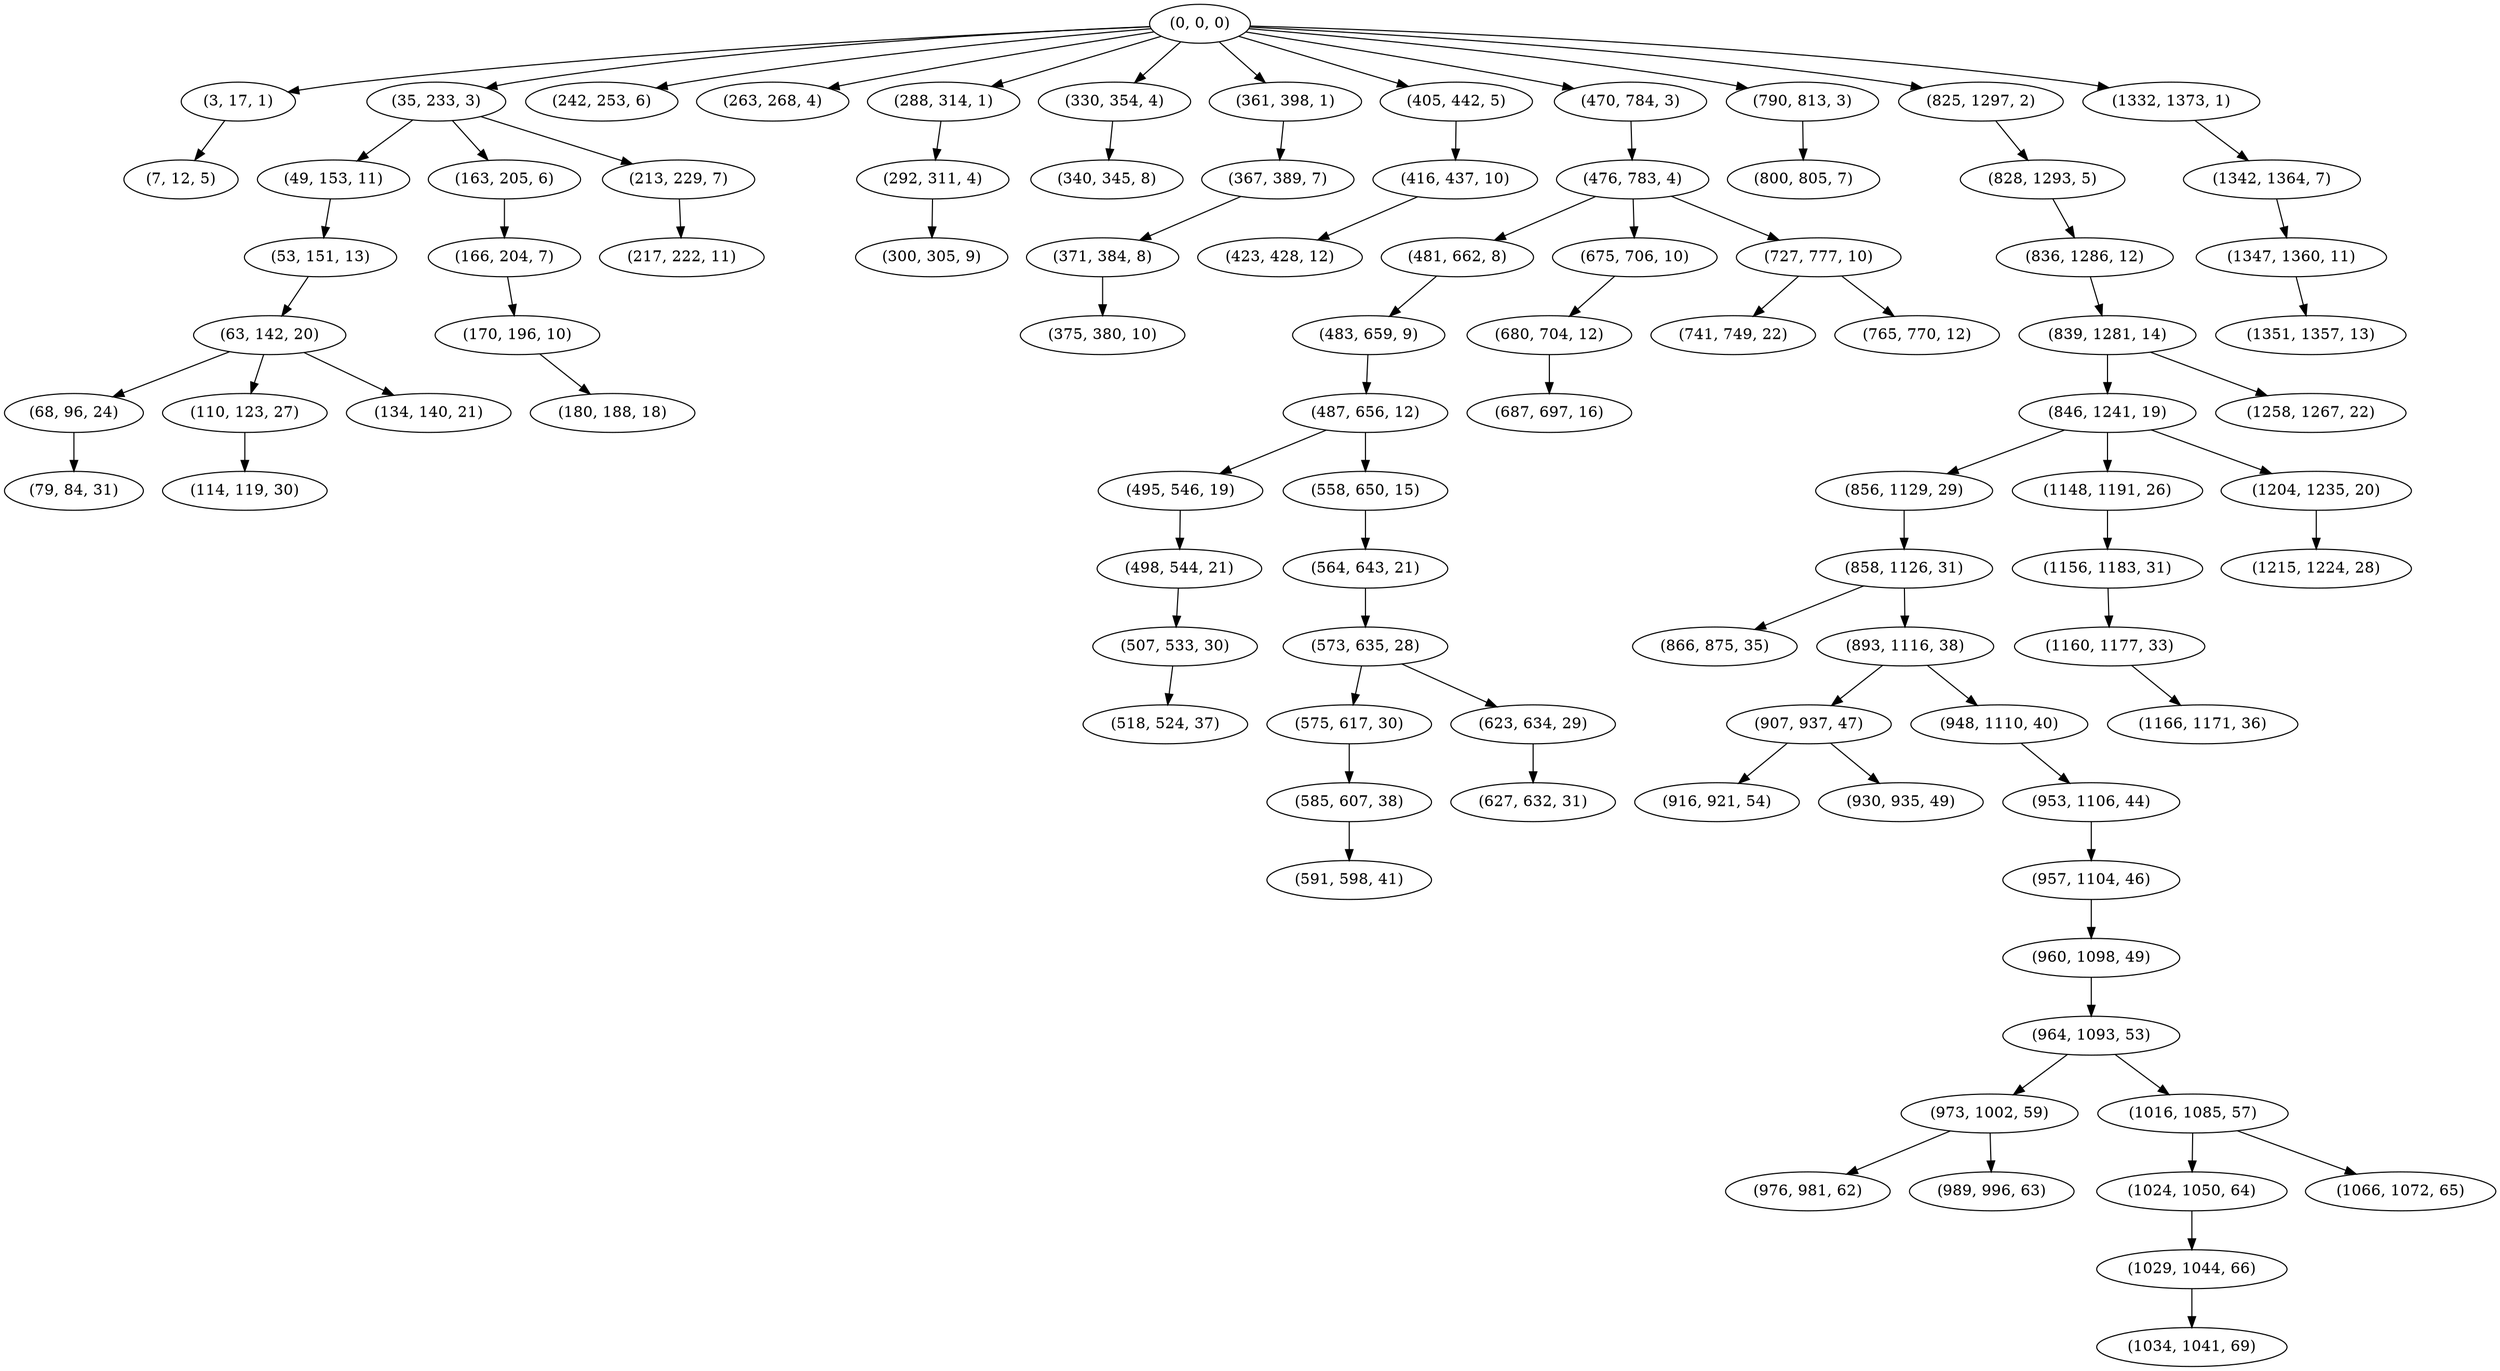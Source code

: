 digraph tree {
    "(0, 0, 0)";
    "(3, 17, 1)";
    "(7, 12, 5)";
    "(35, 233, 3)";
    "(49, 153, 11)";
    "(53, 151, 13)";
    "(63, 142, 20)";
    "(68, 96, 24)";
    "(79, 84, 31)";
    "(110, 123, 27)";
    "(114, 119, 30)";
    "(134, 140, 21)";
    "(163, 205, 6)";
    "(166, 204, 7)";
    "(170, 196, 10)";
    "(180, 188, 18)";
    "(213, 229, 7)";
    "(217, 222, 11)";
    "(242, 253, 6)";
    "(263, 268, 4)";
    "(288, 314, 1)";
    "(292, 311, 4)";
    "(300, 305, 9)";
    "(330, 354, 4)";
    "(340, 345, 8)";
    "(361, 398, 1)";
    "(367, 389, 7)";
    "(371, 384, 8)";
    "(375, 380, 10)";
    "(405, 442, 5)";
    "(416, 437, 10)";
    "(423, 428, 12)";
    "(470, 784, 3)";
    "(476, 783, 4)";
    "(481, 662, 8)";
    "(483, 659, 9)";
    "(487, 656, 12)";
    "(495, 546, 19)";
    "(498, 544, 21)";
    "(507, 533, 30)";
    "(518, 524, 37)";
    "(558, 650, 15)";
    "(564, 643, 21)";
    "(573, 635, 28)";
    "(575, 617, 30)";
    "(585, 607, 38)";
    "(591, 598, 41)";
    "(623, 634, 29)";
    "(627, 632, 31)";
    "(675, 706, 10)";
    "(680, 704, 12)";
    "(687, 697, 16)";
    "(727, 777, 10)";
    "(741, 749, 22)";
    "(765, 770, 12)";
    "(790, 813, 3)";
    "(800, 805, 7)";
    "(825, 1297, 2)";
    "(828, 1293, 5)";
    "(836, 1286, 12)";
    "(839, 1281, 14)";
    "(846, 1241, 19)";
    "(856, 1129, 29)";
    "(858, 1126, 31)";
    "(866, 875, 35)";
    "(893, 1116, 38)";
    "(907, 937, 47)";
    "(916, 921, 54)";
    "(930, 935, 49)";
    "(948, 1110, 40)";
    "(953, 1106, 44)";
    "(957, 1104, 46)";
    "(960, 1098, 49)";
    "(964, 1093, 53)";
    "(973, 1002, 59)";
    "(976, 981, 62)";
    "(989, 996, 63)";
    "(1016, 1085, 57)";
    "(1024, 1050, 64)";
    "(1029, 1044, 66)";
    "(1034, 1041, 69)";
    "(1066, 1072, 65)";
    "(1148, 1191, 26)";
    "(1156, 1183, 31)";
    "(1160, 1177, 33)";
    "(1166, 1171, 36)";
    "(1204, 1235, 20)";
    "(1215, 1224, 28)";
    "(1258, 1267, 22)";
    "(1332, 1373, 1)";
    "(1342, 1364, 7)";
    "(1347, 1360, 11)";
    "(1351, 1357, 13)";
    "(0, 0, 0)" -> "(3, 17, 1)";
    "(0, 0, 0)" -> "(35, 233, 3)";
    "(0, 0, 0)" -> "(242, 253, 6)";
    "(0, 0, 0)" -> "(263, 268, 4)";
    "(0, 0, 0)" -> "(288, 314, 1)";
    "(0, 0, 0)" -> "(330, 354, 4)";
    "(0, 0, 0)" -> "(361, 398, 1)";
    "(0, 0, 0)" -> "(405, 442, 5)";
    "(0, 0, 0)" -> "(470, 784, 3)";
    "(0, 0, 0)" -> "(790, 813, 3)";
    "(0, 0, 0)" -> "(825, 1297, 2)";
    "(0, 0, 0)" -> "(1332, 1373, 1)";
    "(3, 17, 1)" -> "(7, 12, 5)";
    "(35, 233, 3)" -> "(49, 153, 11)";
    "(35, 233, 3)" -> "(163, 205, 6)";
    "(35, 233, 3)" -> "(213, 229, 7)";
    "(49, 153, 11)" -> "(53, 151, 13)";
    "(53, 151, 13)" -> "(63, 142, 20)";
    "(63, 142, 20)" -> "(68, 96, 24)";
    "(63, 142, 20)" -> "(110, 123, 27)";
    "(63, 142, 20)" -> "(134, 140, 21)";
    "(68, 96, 24)" -> "(79, 84, 31)";
    "(110, 123, 27)" -> "(114, 119, 30)";
    "(163, 205, 6)" -> "(166, 204, 7)";
    "(166, 204, 7)" -> "(170, 196, 10)";
    "(170, 196, 10)" -> "(180, 188, 18)";
    "(213, 229, 7)" -> "(217, 222, 11)";
    "(288, 314, 1)" -> "(292, 311, 4)";
    "(292, 311, 4)" -> "(300, 305, 9)";
    "(330, 354, 4)" -> "(340, 345, 8)";
    "(361, 398, 1)" -> "(367, 389, 7)";
    "(367, 389, 7)" -> "(371, 384, 8)";
    "(371, 384, 8)" -> "(375, 380, 10)";
    "(405, 442, 5)" -> "(416, 437, 10)";
    "(416, 437, 10)" -> "(423, 428, 12)";
    "(470, 784, 3)" -> "(476, 783, 4)";
    "(476, 783, 4)" -> "(481, 662, 8)";
    "(476, 783, 4)" -> "(675, 706, 10)";
    "(476, 783, 4)" -> "(727, 777, 10)";
    "(481, 662, 8)" -> "(483, 659, 9)";
    "(483, 659, 9)" -> "(487, 656, 12)";
    "(487, 656, 12)" -> "(495, 546, 19)";
    "(487, 656, 12)" -> "(558, 650, 15)";
    "(495, 546, 19)" -> "(498, 544, 21)";
    "(498, 544, 21)" -> "(507, 533, 30)";
    "(507, 533, 30)" -> "(518, 524, 37)";
    "(558, 650, 15)" -> "(564, 643, 21)";
    "(564, 643, 21)" -> "(573, 635, 28)";
    "(573, 635, 28)" -> "(575, 617, 30)";
    "(573, 635, 28)" -> "(623, 634, 29)";
    "(575, 617, 30)" -> "(585, 607, 38)";
    "(585, 607, 38)" -> "(591, 598, 41)";
    "(623, 634, 29)" -> "(627, 632, 31)";
    "(675, 706, 10)" -> "(680, 704, 12)";
    "(680, 704, 12)" -> "(687, 697, 16)";
    "(727, 777, 10)" -> "(741, 749, 22)";
    "(727, 777, 10)" -> "(765, 770, 12)";
    "(790, 813, 3)" -> "(800, 805, 7)";
    "(825, 1297, 2)" -> "(828, 1293, 5)";
    "(828, 1293, 5)" -> "(836, 1286, 12)";
    "(836, 1286, 12)" -> "(839, 1281, 14)";
    "(839, 1281, 14)" -> "(846, 1241, 19)";
    "(839, 1281, 14)" -> "(1258, 1267, 22)";
    "(846, 1241, 19)" -> "(856, 1129, 29)";
    "(846, 1241, 19)" -> "(1148, 1191, 26)";
    "(846, 1241, 19)" -> "(1204, 1235, 20)";
    "(856, 1129, 29)" -> "(858, 1126, 31)";
    "(858, 1126, 31)" -> "(866, 875, 35)";
    "(858, 1126, 31)" -> "(893, 1116, 38)";
    "(893, 1116, 38)" -> "(907, 937, 47)";
    "(893, 1116, 38)" -> "(948, 1110, 40)";
    "(907, 937, 47)" -> "(916, 921, 54)";
    "(907, 937, 47)" -> "(930, 935, 49)";
    "(948, 1110, 40)" -> "(953, 1106, 44)";
    "(953, 1106, 44)" -> "(957, 1104, 46)";
    "(957, 1104, 46)" -> "(960, 1098, 49)";
    "(960, 1098, 49)" -> "(964, 1093, 53)";
    "(964, 1093, 53)" -> "(973, 1002, 59)";
    "(964, 1093, 53)" -> "(1016, 1085, 57)";
    "(973, 1002, 59)" -> "(976, 981, 62)";
    "(973, 1002, 59)" -> "(989, 996, 63)";
    "(1016, 1085, 57)" -> "(1024, 1050, 64)";
    "(1016, 1085, 57)" -> "(1066, 1072, 65)";
    "(1024, 1050, 64)" -> "(1029, 1044, 66)";
    "(1029, 1044, 66)" -> "(1034, 1041, 69)";
    "(1148, 1191, 26)" -> "(1156, 1183, 31)";
    "(1156, 1183, 31)" -> "(1160, 1177, 33)";
    "(1160, 1177, 33)" -> "(1166, 1171, 36)";
    "(1204, 1235, 20)" -> "(1215, 1224, 28)";
    "(1332, 1373, 1)" -> "(1342, 1364, 7)";
    "(1342, 1364, 7)" -> "(1347, 1360, 11)";
    "(1347, 1360, 11)" -> "(1351, 1357, 13)";
}
